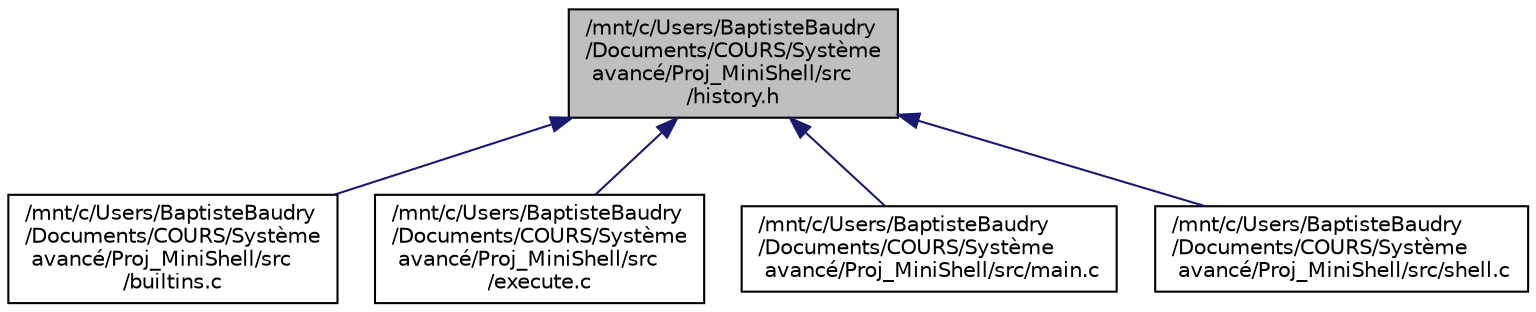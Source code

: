 digraph "/mnt/c/Users/BaptisteBaudry/Documents/COURS/Système avancé/Proj_MiniShell/src/history.h"
{
 // LATEX_PDF_SIZE
  edge [fontname="Helvetica",fontsize="10",labelfontname="Helvetica",labelfontsize="10"];
  node [fontname="Helvetica",fontsize="10",shape=record];
  Node1 [label="/mnt/c/Users/BaptisteBaudry\l/Documents/COURS/Système\l avancé/Proj_MiniShell/src\l/history.h",height=0.2,width=0.4,color="black", fillcolor="grey75", style="filled", fontcolor="black",tooltip="Fonctions de gestion de l'historique."];
  Node1 -> Node2 [dir="back",color="midnightblue",fontsize="10",style="solid",fontname="Helvetica"];
  Node2 [label="/mnt/c/Users/BaptisteBaudry\l/Documents/COURS/Système\l avancé/Proj_MiniShell/src\l/builtins.c",height=0.2,width=0.4,color="black", fillcolor="white", style="filled",URL="$builtins_8c.html",tooltip="Implémentation des commandes internes."];
  Node1 -> Node3 [dir="back",color="midnightblue",fontsize="10",style="solid",fontname="Helvetica"];
  Node3 [label="/mnt/c/Users/BaptisteBaudry\l/Documents/COURS/Système\l avancé/Proj_MiniShell/src\l/execute.c",height=0.2,width=0.4,color="black", fillcolor="white", style="filled",URL="$execute_8c.html",tooltip="Fonctions d'exécution des commandes."];
  Node1 -> Node4 [dir="back",color="midnightblue",fontsize="10",style="solid",fontname="Helvetica"];
  Node4 [label="/mnt/c/Users/BaptisteBaudry\l/Documents/COURS/Système\l avancé/Proj_MiniShell/src/main.c",height=0.2,width=0.4,color="black", fillcolor="white", style="filled",URL="$main_8c.html",tooltip="Point d'entrée du MiniShell."];
  Node1 -> Node5 [dir="back",color="midnightblue",fontsize="10",style="solid",fontname="Helvetica"];
  Node5 [label="/mnt/c/Users/BaptisteBaudry\l/Documents/COURS/Système\l avancé/Proj_MiniShell/src/shell.c",height=0.2,width=0.4,color="black", fillcolor="white", style="filled",URL="$shell_8c.html",tooltip="Fonctions principales du shell."];
}
